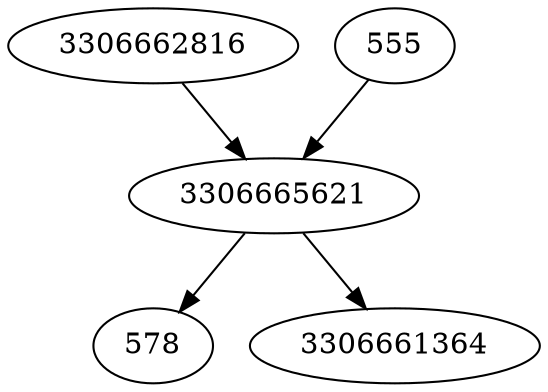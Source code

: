 strict digraph  {
3306662816;
578;
555;
3306661364;
3306665621;
3306662816 -> 3306665621;
555 -> 3306665621;
3306665621 -> 3306661364;
3306665621 -> 578;
}
